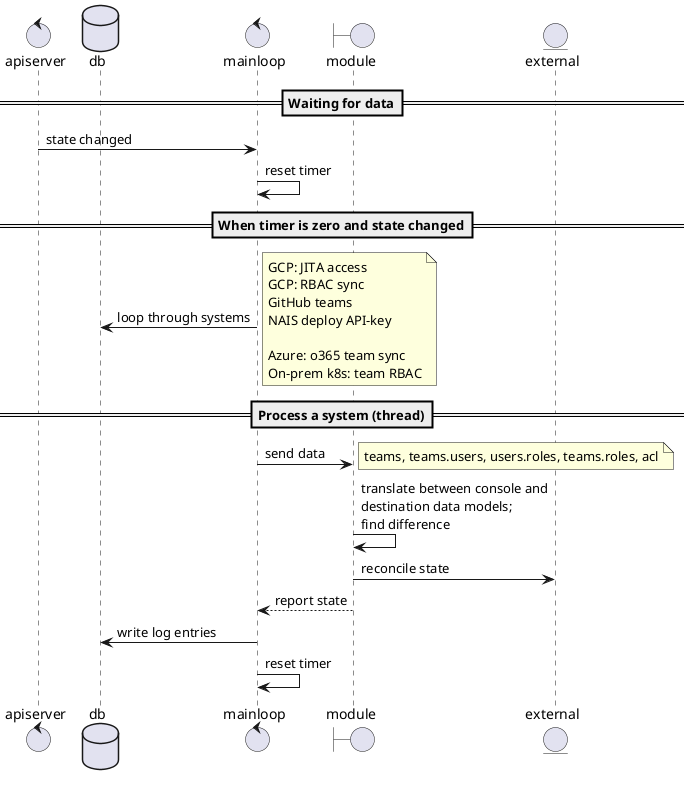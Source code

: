 @startuml
'!theme materia

control apiserver
database db
control mainloop
boundary module
entity external

==Waiting for data==
apiserver -> mainloop: state changed
mainloop -> mainloop: reset timer

==When timer is zero and state changed==
mainloop -> db: loop through systems
note right: GCP: JITA access\nGCP: RBAC sync\nGitHub teams\nNAIS deploy API-key\n\nAzure: o365 team sync\nOn-prem k8s: team RBAC

==Process a system (thread)==
mainloop -> module: send data
note right: teams, teams.users, users.roles, teams.roles, acl
module -> module: translate between console and\ndestination data models;\nfind difference
module -> external: reconcile state
module --> mainloop: report state
mainloop -> db: write log entries
mainloop -> mainloop: reset timer

@enduml